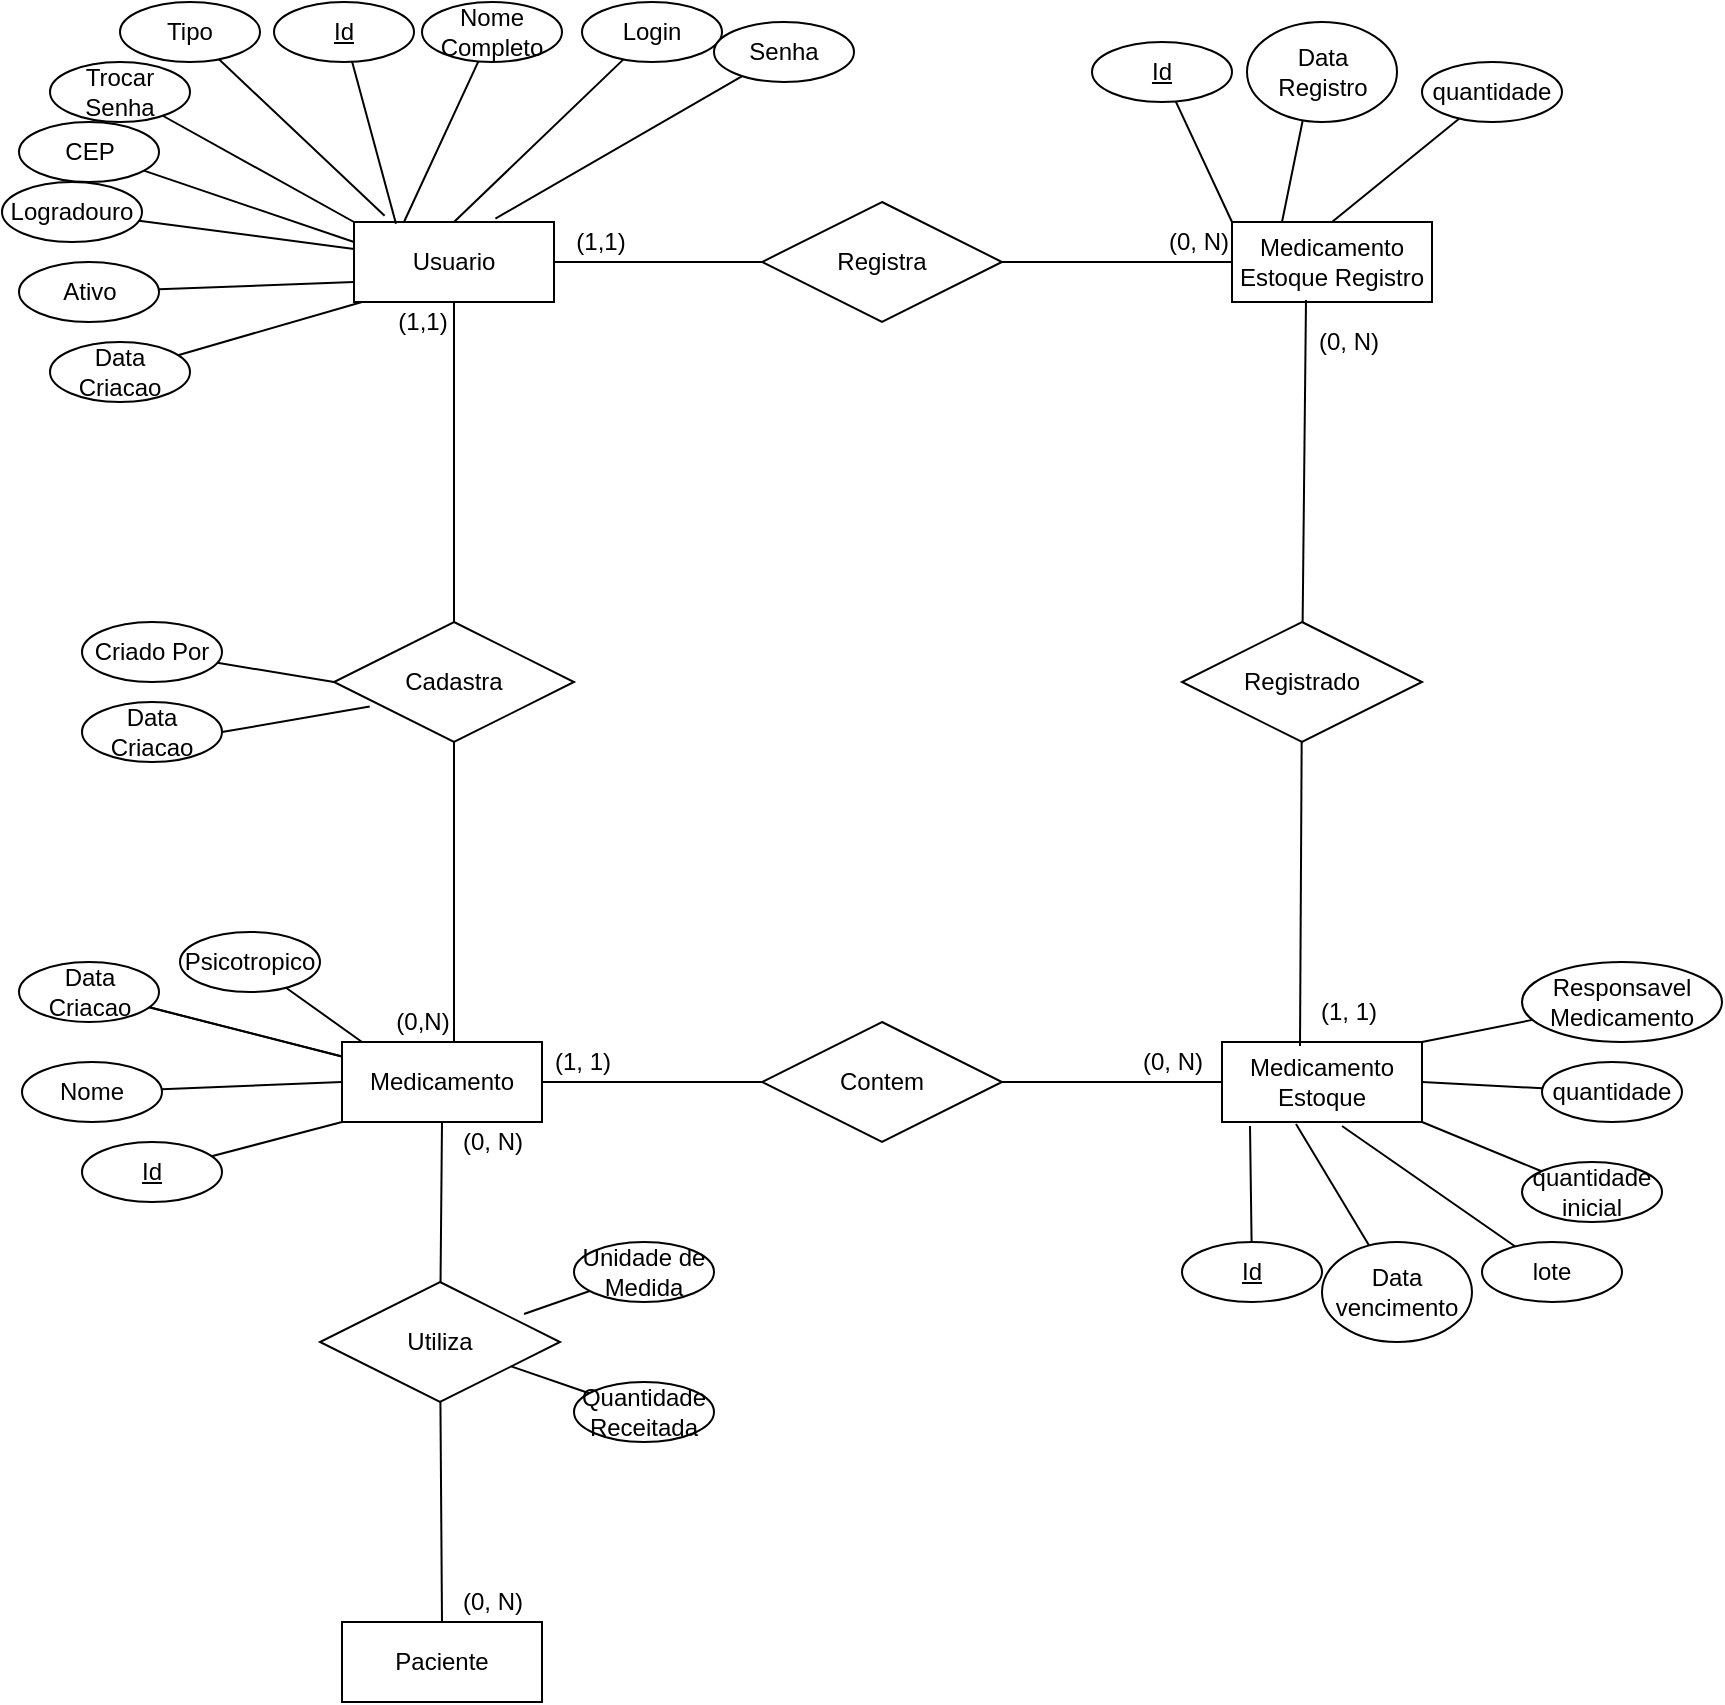 <mxfile version="15.5.6" type="device"><diagram id="VOo3fB1TNIL0HG4NoyHm" name="Page-1"><mxGraphModel dx="1422" dy="1931" grid="1" gridSize="10" guides="1" tooltips="1" connect="1" arrows="1" fold="1" page="1" pageScale="1" pageWidth="827" pageHeight="1169" math="0" shadow="0"><root><mxCell id="0"/><mxCell id="1" parent="0"/><mxCell id="Gkx0x-XtUEyS3AhBDB0j-6" style="edgeStyle=none;rounded=0;orthogonalLoop=1;jettySize=auto;html=1;endArrow=none;endFill=0;" parent="1" source="-p7XeH31HwNW0q2MlrLr-1" target="Gkx0x-XtUEyS3AhBDB0j-5" edge="1"><mxGeometry relative="1" as="geometry"/></mxCell><mxCell id="chaEo36kiXrfl5DHQEFt-63" style="edgeStyle=none;rounded=0;orthogonalLoop=1;jettySize=auto;html=1;entryX=0.5;entryY=0;entryDx=0;entryDy=0;endArrow=none;endFill=0;" edge="1" parent="1" source="-p7XeH31HwNW0q2MlrLr-1" target="-p7XeH31HwNW0q2MlrLr-5"><mxGeometry relative="1" as="geometry"/></mxCell><mxCell id="-p7XeH31HwNW0q2MlrLr-1" value="Usuario" style="whiteSpace=wrap;html=1;align=center;" parent="1" vertex="1"><mxGeometry x="566" y="-70" width="100" height="40" as="geometry"/></mxCell><mxCell id="-p7XeH31HwNW0q2MlrLr-6" value="" style="edgeStyle=orthogonalEdgeStyle;rounded=0;orthogonalLoop=1;jettySize=auto;html=1;endArrow=none;endFill=0;" parent="1" source="-p7XeH31HwNW0q2MlrLr-2" target="-p7XeH31HwNW0q2MlrLr-5" edge="1"><mxGeometry relative="1" as="geometry"><Array as="points"><mxPoint x="616" y="290"/><mxPoint x="616" y="290"/></Array></mxGeometry></mxCell><mxCell id="chaEo36kiXrfl5DHQEFt-62" value="" style="edgeStyle=none;rounded=0;orthogonalLoop=1;jettySize=auto;html=1;endArrow=none;endFill=0;" edge="1" parent="1" source="-p7XeH31HwNW0q2MlrLr-2" target="-p7XeH31HwNW0q2MlrLr-21"><mxGeometry relative="1" as="geometry"/></mxCell><mxCell id="-p7XeH31HwNW0q2MlrLr-2" value="Medicamento" style="whiteSpace=wrap;html=1;align=center;" parent="1" vertex="1"><mxGeometry x="560" y="340" width="100" height="40" as="geometry"/></mxCell><mxCell id="-p7XeH31HwNW0q2MlrLr-5" value="Cadastra" style="shape=rhombus;perimeter=rhombusPerimeter;whiteSpace=wrap;html=1;align=center;" parent="1" vertex="1"><mxGeometry x="556" y="130" width="120" height="60" as="geometry"/></mxCell><mxCell id="-p7XeH31HwNW0q2MlrLr-7" value="(0,N)" style="text;html=1;align=center;verticalAlign=middle;resizable=0;points=[];autosize=1;" parent="1" vertex="1"><mxGeometry x="580" y="320" width="40" height="20" as="geometry"/></mxCell><mxCell id="-p7XeH31HwNW0q2MlrLr-8" value="(1,1)" style="text;html=1;align=center;verticalAlign=middle;resizable=0;points=[];autosize=1;" parent="1" vertex="1"><mxGeometry x="580" y="-30" width="40" height="20" as="geometry"/></mxCell><mxCell id="-p7XeH31HwNW0q2MlrLr-10" style="rounded=0;orthogonalLoop=1;jettySize=auto;html=1;endArrow=none;endFill=0;entryX=0.21;entryY=0.021;entryDx=0;entryDy=0;entryPerimeter=0;" parent="1" source="-p7XeH31HwNW0q2MlrLr-9" target="-p7XeH31HwNW0q2MlrLr-1" edge="1"><mxGeometry relative="1" as="geometry"/></mxCell><mxCell id="-p7XeH31HwNW0q2MlrLr-9" value="Id" style="ellipse;whiteSpace=wrap;html=1;fontStyle=4" parent="1" vertex="1"><mxGeometry x="526" y="-180" width="70" height="30" as="geometry"/></mxCell><mxCell id="-p7XeH31HwNW0q2MlrLr-12" style="edgeStyle=none;rounded=0;orthogonalLoop=1;jettySize=auto;html=1;entryX=0.25;entryY=0;entryDx=0;entryDy=0;endArrow=none;endFill=0;" parent="1" source="-p7XeH31HwNW0q2MlrLr-11" target="-p7XeH31HwNW0q2MlrLr-1" edge="1"><mxGeometry relative="1" as="geometry"/></mxCell><mxCell id="-p7XeH31HwNW0q2MlrLr-11" value="Nome Completo" style="ellipse;whiteSpace=wrap;html=1;" parent="1" vertex="1"><mxGeometry x="600" y="-180" width="70" height="30" as="geometry"/></mxCell><mxCell id="-p7XeH31HwNW0q2MlrLr-14" style="edgeStyle=none;rounded=0;orthogonalLoop=1;jettySize=auto;html=1;entryX=0.5;entryY=0;entryDx=0;entryDy=0;endArrow=none;endFill=0;" parent="1" source="-p7XeH31HwNW0q2MlrLr-13" target="-p7XeH31HwNW0q2MlrLr-1" edge="1"><mxGeometry relative="1" as="geometry"/></mxCell><mxCell id="-p7XeH31HwNW0q2MlrLr-13" value="Login" style="ellipse;whiteSpace=wrap;html=1;" parent="1" vertex="1"><mxGeometry x="680" y="-180" width="70" height="30" as="geometry"/></mxCell><mxCell id="-p7XeH31HwNW0q2MlrLr-16" style="edgeStyle=none;rounded=0;orthogonalLoop=1;jettySize=auto;html=1;entryX=0.707;entryY=-0.043;entryDx=0;entryDy=0;entryPerimeter=0;endArrow=none;endFill=0;" parent="1" source="-p7XeH31HwNW0q2MlrLr-15" target="-p7XeH31HwNW0q2MlrLr-1" edge="1"><mxGeometry relative="1" as="geometry"/></mxCell><mxCell id="-p7XeH31HwNW0q2MlrLr-15" value="Senha" style="ellipse;whiteSpace=wrap;html=1;" parent="1" vertex="1"><mxGeometry x="746" y="-170" width="70" height="30" as="geometry"/></mxCell><mxCell id="-p7XeH31HwNW0q2MlrLr-18" style="edgeStyle=none;rounded=0;orthogonalLoop=1;jettySize=auto;html=1;entryX=0;entryY=1;entryDx=0;entryDy=0;endArrow=none;endFill=0;" parent="1" source="-p7XeH31HwNW0q2MlrLr-17" target="-p7XeH31HwNW0q2MlrLr-2" edge="1"><mxGeometry relative="1" as="geometry"/></mxCell><mxCell id="-p7XeH31HwNW0q2MlrLr-17" value="Id" style="ellipse;whiteSpace=wrap;html=1;fontStyle=4" parent="1" vertex="1"><mxGeometry x="430" y="390" width="70" height="30" as="geometry"/></mxCell><mxCell id="-p7XeH31HwNW0q2MlrLr-20" style="edgeStyle=none;rounded=0;orthogonalLoop=1;jettySize=auto;html=1;entryX=0;entryY=0.5;entryDx=0;entryDy=0;endArrow=none;endFill=0;" parent="1" source="-p7XeH31HwNW0q2MlrLr-19" target="-p7XeH31HwNW0q2MlrLr-2" edge="1"><mxGeometry relative="1" as="geometry"/></mxCell><mxCell id="-p7XeH31HwNW0q2MlrLr-19" value="Nome" style="ellipse;whiteSpace=wrap;html=1;fontStyle=0" parent="1" vertex="1"><mxGeometry x="400" y="350" width="70" height="30" as="geometry"/></mxCell><mxCell id="-p7XeH31HwNW0q2MlrLr-22" style="edgeStyle=none;rounded=0;orthogonalLoop=1;jettySize=auto;html=1;endArrow=none;endFill=0;" parent="1" source="-p7XeH31HwNW0q2MlrLr-21" target="-p7XeH31HwNW0q2MlrLr-2" edge="1"><mxGeometry relative="1" as="geometry"/></mxCell><mxCell id="-p7XeH31HwNW0q2MlrLr-21" value="Data Criacao" style="ellipse;whiteSpace=wrap;html=1;fontStyle=0" parent="1" vertex="1"><mxGeometry x="398.5" y="300" width="70" height="30" as="geometry"/></mxCell><mxCell id="-p7XeH31HwNW0q2MlrLr-24" style="edgeStyle=none;rounded=0;orthogonalLoop=1;jettySize=auto;html=1;endArrow=none;endFill=0;" parent="1" source="-p7XeH31HwNW0q2MlrLr-23" edge="1"><mxGeometry relative="1" as="geometry"><mxPoint x="570" y="340" as="targetPoint"/></mxGeometry></mxCell><mxCell id="-p7XeH31HwNW0q2MlrLr-23" value="Psicotropico" style="ellipse;whiteSpace=wrap;html=1;fontStyle=0" parent="1" vertex="1"><mxGeometry x="479" y="285" width="70" height="30" as="geometry"/></mxCell><mxCell id="-p7XeH31HwNW0q2MlrLr-28" style="edgeStyle=none;rounded=0;orthogonalLoop=1;jettySize=auto;html=1;entryX=0.153;entryY=-0.079;entryDx=0;entryDy=0;endArrow=none;endFill=0;entryPerimeter=0;" parent="1" source="-p7XeH31HwNW0q2MlrLr-27" target="-p7XeH31HwNW0q2MlrLr-1" edge="1"><mxGeometry relative="1" as="geometry"/></mxCell><mxCell id="-p7XeH31HwNW0q2MlrLr-27" value="Tipo" style="ellipse;whiteSpace=wrap;html=1;" parent="1" vertex="1"><mxGeometry x="449" y="-180" width="70" height="30" as="geometry"/></mxCell><mxCell id="bO4xpIIKokb3t2wjaBp2-2" style="rounded=0;orthogonalLoop=1;jettySize=auto;html=1;entryX=0;entryY=0.5;entryDx=0;entryDy=0;endArrow=none;endFill=0;" parent="1" source="bO4xpIIKokb3t2wjaBp2-1" target="-p7XeH31HwNW0q2MlrLr-5" edge="1"><mxGeometry relative="1" as="geometry"/></mxCell><mxCell id="bO4xpIIKokb3t2wjaBp2-1" value="Criado Por" style="ellipse;whiteSpace=wrap;html=1;fontStyle=0" parent="1" vertex="1"><mxGeometry x="430" y="130" width="70" height="30" as="geometry"/></mxCell><mxCell id="bO4xpIIKokb3t2wjaBp2-4" style="edgeStyle=none;rounded=0;orthogonalLoop=1;jettySize=auto;html=1;entryX=0.149;entryY=0.705;entryDx=0;entryDy=0;entryPerimeter=0;endArrow=none;endFill=0;exitX=1;exitY=0.5;exitDx=0;exitDy=0;" parent="1" source="chaEo36kiXrfl5DHQEFt-61" target="-p7XeH31HwNW0q2MlrLr-5" edge="1"><mxGeometry relative="1" as="geometry"><mxPoint x="470" y="150" as="sourcePoint"/></mxGeometry></mxCell><mxCell id="hgsNwUSn9kgf-xUcmY9u-2" style="rounded=0;orthogonalLoop=1;jettySize=auto;html=1;entryX=0;entryY=0;entryDx=0;entryDy=0;endArrow=none;endFill=0;" parent="1" source="hgsNwUSn9kgf-xUcmY9u-1" target="-p7XeH31HwNW0q2MlrLr-1" edge="1"><mxGeometry relative="1" as="geometry"/></mxCell><mxCell id="hgsNwUSn9kgf-xUcmY9u-1" value="Trocar Senha" style="ellipse;whiteSpace=wrap;html=1;" parent="1" vertex="1"><mxGeometry x="414" y="-150" width="70" height="30" as="geometry"/></mxCell><mxCell id="chaEo36kiXrfl5DHQEFt-60" style="edgeStyle=none;rounded=0;orthogonalLoop=1;jettySize=auto;html=1;entryX=0;entryY=0.25;entryDx=0;entryDy=0;endArrow=none;endFill=0;" edge="1" parent="1" source="Gkx0x-XtUEyS3AhBDB0j-2" target="-p7XeH31HwNW0q2MlrLr-1"><mxGeometry relative="1" as="geometry"/></mxCell><mxCell id="Gkx0x-XtUEyS3AhBDB0j-2" value="CEP" style="ellipse;whiteSpace=wrap;html=1;" parent="1" vertex="1"><mxGeometry x="398.5" y="-120" width="70" height="30" as="geometry"/></mxCell><mxCell id="Gkx0x-XtUEyS3AhBDB0j-5" value="Logradouro" style="ellipse;whiteSpace=wrap;html=1;" parent="1" vertex="1"><mxGeometry x="390" y="-90" width="70" height="30" as="geometry"/></mxCell><mxCell id="chaEo36kiXrfl5DHQEFt-2" style="rounded=0;orthogonalLoop=1;jettySize=auto;html=1;entryX=0;entryY=0.75;entryDx=0;entryDy=0;endArrow=none;endFill=0;" edge="1" parent="1" source="chaEo36kiXrfl5DHQEFt-1" target="-p7XeH31HwNW0q2MlrLr-1"><mxGeometry relative="1" as="geometry"/></mxCell><mxCell id="chaEo36kiXrfl5DHQEFt-1" value="Ativo" style="ellipse;whiteSpace=wrap;html=1;" vertex="1" parent="1"><mxGeometry x="398.5" y="-50" width="70" height="30" as="geometry"/></mxCell><mxCell id="chaEo36kiXrfl5DHQEFt-4" style="edgeStyle=none;rounded=0;orthogonalLoop=1;jettySize=auto;html=1;endArrow=none;endFill=0;" edge="1" parent="1" source="chaEo36kiXrfl5DHQEFt-3"><mxGeometry relative="1" as="geometry"><mxPoint x="570" y="-30" as="targetPoint"/></mxGeometry></mxCell><mxCell id="chaEo36kiXrfl5DHQEFt-3" value="Data Criacao" style="ellipse;whiteSpace=wrap;html=1;" vertex="1" parent="1"><mxGeometry x="414" y="-10" width="70" height="30" as="geometry"/></mxCell><mxCell id="chaEo36kiXrfl5DHQEFt-6" style="edgeStyle=none;rounded=0;orthogonalLoop=1;jettySize=auto;html=1;entryX=0.5;entryY=1;entryDx=0;entryDy=0;endArrow=none;endFill=0;" edge="1" parent="1" source="chaEo36kiXrfl5DHQEFt-5" target="-p7XeH31HwNW0q2MlrLr-2"><mxGeometry relative="1" as="geometry"/></mxCell><mxCell id="chaEo36kiXrfl5DHQEFt-8" style="edgeStyle=none;rounded=0;orthogonalLoop=1;jettySize=auto;html=1;entryX=0.5;entryY=0;entryDx=0;entryDy=0;endArrow=none;endFill=0;" edge="1" parent="1" source="chaEo36kiXrfl5DHQEFt-5" target="chaEo36kiXrfl5DHQEFt-7"><mxGeometry relative="1" as="geometry"/></mxCell><mxCell id="chaEo36kiXrfl5DHQEFt-5" value="Utiliza" style="shape=rhombus;perimeter=rhombusPerimeter;whiteSpace=wrap;html=1;align=center;" vertex="1" parent="1"><mxGeometry x="549" y="460" width="120" height="60" as="geometry"/></mxCell><mxCell id="chaEo36kiXrfl5DHQEFt-7" value="Paciente" style="whiteSpace=wrap;html=1;align=center;" vertex="1" parent="1"><mxGeometry x="560" y="630" width="100" height="40" as="geometry"/></mxCell><mxCell id="chaEo36kiXrfl5DHQEFt-9" value="(0, N)" style="text;html=1;align=center;verticalAlign=middle;resizable=0;points=[];autosize=1;strokeColor=none;fillColor=none;" vertex="1" parent="1"><mxGeometry x="610" y="380" width="50" height="20" as="geometry"/></mxCell><mxCell id="chaEo36kiXrfl5DHQEFt-10" value="(0, N)" style="text;html=1;align=center;verticalAlign=middle;resizable=0;points=[];autosize=1;strokeColor=none;fillColor=none;" vertex="1" parent="1"><mxGeometry x="610" y="610" width="50" height="20" as="geometry"/></mxCell><mxCell id="chaEo36kiXrfl5DHQEFt-13" style="edgeStyle=none;rounded=0;orthogonalLoop=1;jettySize=auto;html=1;entryX=0.85;entryY=0.267;entryDx=0;entryDy=0;entryPerimeter=0;endArrow=none;endFill=0;" edge="1" parent="1" source="chaEo36kiXrfl5DHQEFt-11" target="chaEo36kiXrfl5DHQEFt-5"><mxGeometry relative="1" as="geometry"/></mxCell><mxCell id="chaEo36kiXrfl5DHQEFt-11" value="Unidade de Medida" style="ellipse;whiteSpace=wrap;html=1;fontStyle=0" vertex="1" parent="1"><mxGeometry x="676" y="440" width="70" height="30" as="geometry"/></mxCell><mxCell id="chaEo36kiXrfl5DHQEFt-14" style="edgeStyle=none;rounded=0;orthogonalLoop=1;jettySize=auto;html=1;endArrow=none;endFill=0;" edge="1" parent="1" source="chaEo36kiXrfl5DHQEFt-12" target="chaEo36kiXrfl5DHQEFt-5"><mxGeometry relative="1" as="geometry"/></mxCell><mxCell id="chaEo36kiXrfl5DHQEFt-12" value="Quantidade Receitada" style="ellipse;whiteSpace=wrap;html=1;fontStyle=0" vertex="1" parent="1"><mxGeometry x="676" y="510" width="70" height="30" as="geometry"/></mxCell><mxCell id="chaEo36kiXrfl5DHQEFt-17" style="edgeStyle=none;rounded=0;orthogonalLoop=1;jettySize=auto;html=1;endArrow=none;endFill=0;entryX=1;entryY=0.5;entryDx=0;entryDy=0;" edge="1" parent="1" source="chaEo36kiXrfl5DHQEFt-16" target="chaEo36kiXrfl5DHQEFt-18"><mxGeometry relative="1" as="geometry"><mxPoint x="770" y="360" as="targetPoint"/></mxGeometry></mxCell><mxCell id="chaEo36kiXrfl5DHQEFt-16" value="Medicamento Estoque" style="whiteSpace=wrap;html=1;align=center;" vertex="1" parent="1"><mxGeometry x="1000" y="340" width="100" height="40" as="geometry"/></mxCell><mxCell id="chaEo36kiXrfl5DHQEFt-19" value="" style="edgeStyle=none;rounded=0;orthogonalLoop=1;jettySize=auto;html=1;endArrow=none;endFill=0;entryX=1;entryY=0.5;entryDx=0;entryDy=0;" edge="1" parent="1" source="chaEo36kiXrfl5DHQEFt-18" target="-p7XeH31HwNW0q2MlrLr-2"><mxGeometry relative="1" as="geometry"/></mxCell><mxCell id="chaEo36kiXrfl5DHQEFt-18" value="Contem" style="shape=rhombus;perimeter=rhombusPerimeter;whiteSpace=wrap;html=1;align=center;" vertex="1" parent="1"><mxGeometry x="770" y="330" width="120" height="60" as="geometry"/></mxCell><mxCell id="chaEo36kiXrfl5DHQEFt-20" value="(1, 1)" style="text;html=1;align=center;verticalAlign=middle;resizable=0;points=[];autosize=1;strokeColor=none;fillColor=none;" vertex="1" parent="1"><mxGeometry x="660" y="340" width="40" height="20" as="geometry"/></mxCell><mxCell id="chaEo36kiXrfl5DHQEFt-21" value="(0, N)" style="text;html=1;align=center;verticalAlign=middle;resizable=0;points=[];autosize=1;strokeColor=none;fillColor=none;" vertex="1" parent="1"><mxGeometry x="950" y="340" width="50" height="20" as="geometry"/></mxCell><mxCell id="chaEo36kiXrfl5DHQEFt-49" style="edgeStyle=none;rounded=0;orthogonalLoop=1;jettySize=auto;html=1;entryX=0.14;entryY=1.05;entryDx=0;entryDy=0;entryPerimeter=0;endArrow=none;endFill=0;" edge="1" parent="1" source="chaEo36kiXrfl5DHQEFt-22" target="chaEo36kiXrfl5DHQEFt-16"><mxGeometry relative="1" as="geometry"/></mxCell><mxCell id="chaEo36kiXrfl5DHQEFt-22" value="Id" style="ellipse;whiteSpace=wrap;html=1;fontStyle=4" vertex="1" parent="1"><mxGeometry x="980" y="440" width="70" height="30" as="geometry"/></mxCell><mxCell id="chaEo36kiXrfl5DHQEFt-50" style="edgeStyle=none;rounded=0;orthogonalLoop=1;jettySize=auto;html=1;entryX=0.37;entryY=1.025;entryDx=0;entryDy=0;entryPerimeter=0;endArrow=none;endFill=0;" edge="1" parent="1" source="chaEo36kiXrfl5DHQEFt-24" target="chaEo36kiXrfl5DHQEFt-16"><mxGeometry relative="1" as="geometry"/></mxCell><mxCell id="chaEo36kiXrfl5DHQEFt-24" value="Data vencimento" style="ellipse;whiteSpace=wrap;html=1;fontStyle=0" vertex="1" parent="1"><mxGeometry x="1050" y="440" width="75" height="50" as="geometry"/></mxCell><mxCell id="chaEo36kiXrfl5DHQEFt-53" style="edgeStyle=none;rounded=0;orthogonalLoop=1;jettySize=auto;html=1;entryX=1;entryY=0.5;entryDx=0;entryDy=0;endArrow=none;endFill=0;" edge="1" parent="1" source="chaEo36kiXrfl5DHQEFt-26" target="chaEo36kiXrfl5DHQEFt-16"><mxGeometry relative="1" as="geometry"/></mxCell><mxCell id="chaEo36kiXrfl5DHQEFt-26" value="quantidade" style="ellipse;whiteSpace=wrap;html=1;fontStyle=0" vertex="1" parent="1"><mxGeometry x="1160" y="350" width="70" height="30" as="geometry"/></mxCell><mxCell id="chaEo36kiXrfl5DHQEFt-52" style="edgeStyle=none;rounded=0;orthogonalLoop=1;jettySize=auto;html=1;entryX=1;entryY=1;entryDx=0;entryDy=0;endArrow=none;endFill=0;" edge="1" parent="1" source="chaEo36kiXrfl5DHQEFt-28" target="chaEo36kiXrfl5DHQEFt-16"><mxGeometry relative="1" as="geometry"/></mxCell><mxCell id="chaEo36kiXrfl5DHQEFt-28" value="quantidade inicial" style="ellipse;whiteSpace=wrap;html=1;fontStyle=0" vertex="1" parent="1"><mxGeometry x="1150" y="400" width="70" height="30" as="geometry"/></mxCell><mxCell id="chaEo36kiXrfl5DHQEFt-51" style="edgeStyle=none;rounded=0;orthogonalLoop=1;jettySize=auto;html=1;entryX=0.6;entryY=1.05;entryDx=0;entryDy=0;entryPerimeter=0;endArrow=none;endFill=0;" edge="1" parent="1" source="chaEo36kiXrfl5DHQEFt-30" target="chaEo36kiXrfl5DHQEFt-16"><mxGeometry relative="1" as="geometry"/></mxCell><mxCell id="chaEo36kiXrfl5DHQEFt-30" value="lote" style="ellipse;whiteSpace=wrap;html=1;fontStyle=0" vertex="1" parent="1"><mxGeometry x="1130" y="440" width="70" height="30" as="geometry"/></mxCell><mxCell id="chaEo36kiXrfl5DHQEFt-54" style="edgeStyle=none;rounded=0;orthogonalLoop=1;jettySize=auto;html=1;entryX=1;entryY=0;entryDx=0;entryDy=0;endArrow=none;endFill=0;" edge="1" parent="1" source="chaEo36kiXrfl5DHQEFt-32" target="chaEo36kiXrfl5DHQEFt-16"><mxGeometry relative="1" as="geometry"/></mxCell><mxCell id="chaEo36kiXrfl5DHQEFt-32" value="Responsavel Medicamento" style="ellipse;whiteSpace=wrap;html=1;fontStyle=0" vertex="1" parent="1"><mxGeometry x="1150" y="300" width="100" height="40" as="geometry"/></mxCell><mxCell id="chaEo36kiXrfl5DHQEFt-34" value="Medicamento Estoque Registro" style="whiteSpace=wrap;html=1;align=center;" vertex="1" parent="1"><mxGeometry x="1005" y="-70" width="100" height="40" as="geometry"/></mxCell><mxCell id="chaEo36kiXrfl5DHQEFt-35" value="(0, N)" style="text;html=1;align=center;verticalAlign=middle;resizable=0;points=[];autosize=1;strokeColor=none;fillColor=none;" vertex="1" parent="1"><mxGeometry x="962.5" y="-70" width="50" height="20" as="geometry"/></mxCell><mxCell id="chaEo36kiXrfl5DHQEFt-36" style="edgeStyle=none;rounded=0;orthogonalLoop=1;jettySize=auto;html=1;entryX=0;entryY=0;entryDx=0;entryDy=0;endArrow=none;endFill=0;" edge="1" parent="1" source="chaEo36kiXrfl5DHQEFt-37" target="chaEo36kiXrfl5DHQEFt-34"><mxGeometry relative="1" as="geometry"/></mxCell><mxCell id="chaEo36kiXrfl5DHQEFt-37" value="Id" style="ellipse;whiteSpace=wrap;html=1;fontStyle=4" vertex="1" parent="1"><mxGeometry x="935" y="-160" width="70" height="30" as="geometry"/></mxCell><mxCell id="chaEo36kiXrfl5DHQEFt-38" style="edgeStyle=none;rounded=0;orthogonalLoop=1;jettySize=auto;html=1;entryX=0.25;entryY=0;entryDx=0;entryDy=0;endArrow=none;endFill=0;" edge="1" parent="1" target="chaEo36kiXrfl5DHQEFt-34"><mxGeometry relative="1" as="geometry"><mxPoint x="1040.303" y="-120.465" as="sourcePoint"/></mxGeometry></mxCell><mxCell id="chaEo36kiXrfl5DHQEFt-39" value="Data Registro" style="ellipse;whiteSpace=wrap;html=1;fontStyle=0" vertex="1" parent="1"><mxGeometry x="1012.5" y="-170" width="75" height="50" as="geometry"/></mxCell><mxCell id="chaEo36kiXrfl5DHQEFt-40" style="edgeStyle=none;rounded=0;orthogonalLoop=1;jettySize=auto;html=1;entryX=0.5;entryY=0;entryDx=0;entryDy=0;endArrow=none;endFill=0;" edge="1" parent="1" source="chaEo36kiXrfl5DHQEFt-41" target="chaEo36kiXrfl5DHQEFt-34"><mxGeometry relative="1" as="geometry"/></mxCell><mxCell id="chaEo36kiXrfl5DHQEFt-41" value="quantidade" style="ellipse;whiteSpace=wrap;html=1;fontStyle=0" vertex="1" parent="1"><mxGeometry x="1100" y="-150" width="70" height="30" as="geometry"/></mxCell><mxCell id="chaEo36kiXrfl5DHQEFt-56" style="edgeStyle=none;rounded=0;orthogonalLoop=1;jettySize=auto;html=1;entryX=0.39;entryY=0.05;entryDx=0;entryDy=0;entryPerimeter=0;endArrow=none;endFill=0;" edge="1" parent="1" source="chaEo36kiXrfl5DHQEFt-55" target="chaEo36kiXrfl5DHQEFt-16"><mxGeometry relative="1" as="geometry"/></mxCell><mxCell id="chaEo36kiXrfl5DHQEFt-57" style="edgeStyle=none;rounded=0;orthogonalLoop=1;jettySize=auto;html=1;entryX=0.37;entryY=0.975;entryDx=0;entryDy=0;entryPerimeter=0;endArrow=none;endFill=0;" edge="1" parent="1" source="chaEo36kiXrfl5DHQEFt-55" target="chaEo36kiXrfl5DHQEFt-34"><mxGeometry relative="1" as="geometry"/></mxCell><mxCell id="chaEo36kiXrfl5DHQEFt-55" value="Registrado" style="shape=rhombus;perimeter=rhombusPerimeter;whiteSpace=wrap;html=1;align=center;" vertex="1" parent="1"><mxGeometry x="980" y="130" width="120" height="60" as="geometry"/></mxCell><mxCell id="chaEo36kiXrfl5DHQEFt-58" value="(0, N)" style="text;html=1;align=center;verticalAlign=middle;resizable=0;points=[];autosize=1;strokeColor=none;fillColor=none;" vertex="1" parent="1"><mxGeometry x="1037.5" y="-20" width="50" height="20" as="geometry"/></mxCell><mxCell id="chaEo36kiXrfl5DHQEFt-59" value="(1, 1)" style="text;html=1;align=center;verticalAlign=middle;resizable=0;points=[];autosize=1;strokeColor=none;fillColor=none;" vertex="1" parent="1"><mxGeometry x="1042.5" y="315" width="40" height="20" as="geometry"/></mxCell><mxCell id="chaEo36kiXrfl5DHQEFt-61" value="Data Criacao" style="ellipse;whiteSpace=wrap;html=1;fontStyle=0" vertex="1" parent="1"><mxGeometry x="430" y="170" width="70" height="30" as="geometry"/></mxCell><mxCell id="chaEo36kiXrfl5DHQEFt-65" style="edgeStyle=none;rounded=0;orthogonalLoop=1;jettySize=auto;html=1;entryX=0;entryY=0.5;entryDx=0;entryDy=0;endArrow=none;endFill=0;" edge="1" parent="1" source="chaEo36kiXrfl5DHQEFt-64" target="chaEo36kiXrfl5DHQEFt-34"><mxGeometry relative="1" as="geometry"/></mxCell><mxCell id="chaEo36kiXrfl5DHQEFt-66" style="edgeStyle=none;rounded=0;orthogonalLoop=1;jettySize=auto;html=1;entryX=1;entryY=0.5;entryDx=0;entryDy=0;endArrow=none;endFill=0;" edge="1" parent="1" source="chaEo36kiXrfl5DHQEFt-64" target="-p7XeH31HwNW0q2MlrLr-1"><mxGeometry relative="1" as="geometry"/></mxCell><mxCell id="chaEo36kiXrfl5DHQEFt-64" value="Registra" style="shape=rhombus;perimeter=rhombusPerimeter;whiteSpace=wrap;html=1;align=center;" vertex="1" parent="1"><mxGeometry x="770" y="-80" width="120" height="60" as="geometry"/></mxCell><mxCell id="chaEo36kiXrfl5DHQEFt-67" value="(1,1)" style="text;html=1;align=center;verticalAlign=middle;resizable=0;points=[];autosize=1;" vertex="1" parent="1"><mxGeometry x="669" y="-70" width="40" height="20" as="geometry"/></mxCell></root></mxGraphModel></diagram></mxfile>